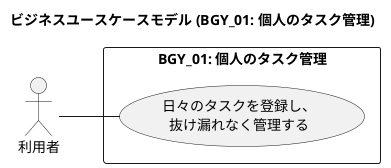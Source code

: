 @startuml
title ビジネスユースケースモデル (BGY_01: 個人のタスク管理)

left to right direction
actor 利用者
rectangle "BGY_01: 個人のタスク管理" {
  usecase "日々のタスクを登録し、\n抜け漏れなく管理する" as BUC_01
}
利用者 -- BUC_01

@enduml
